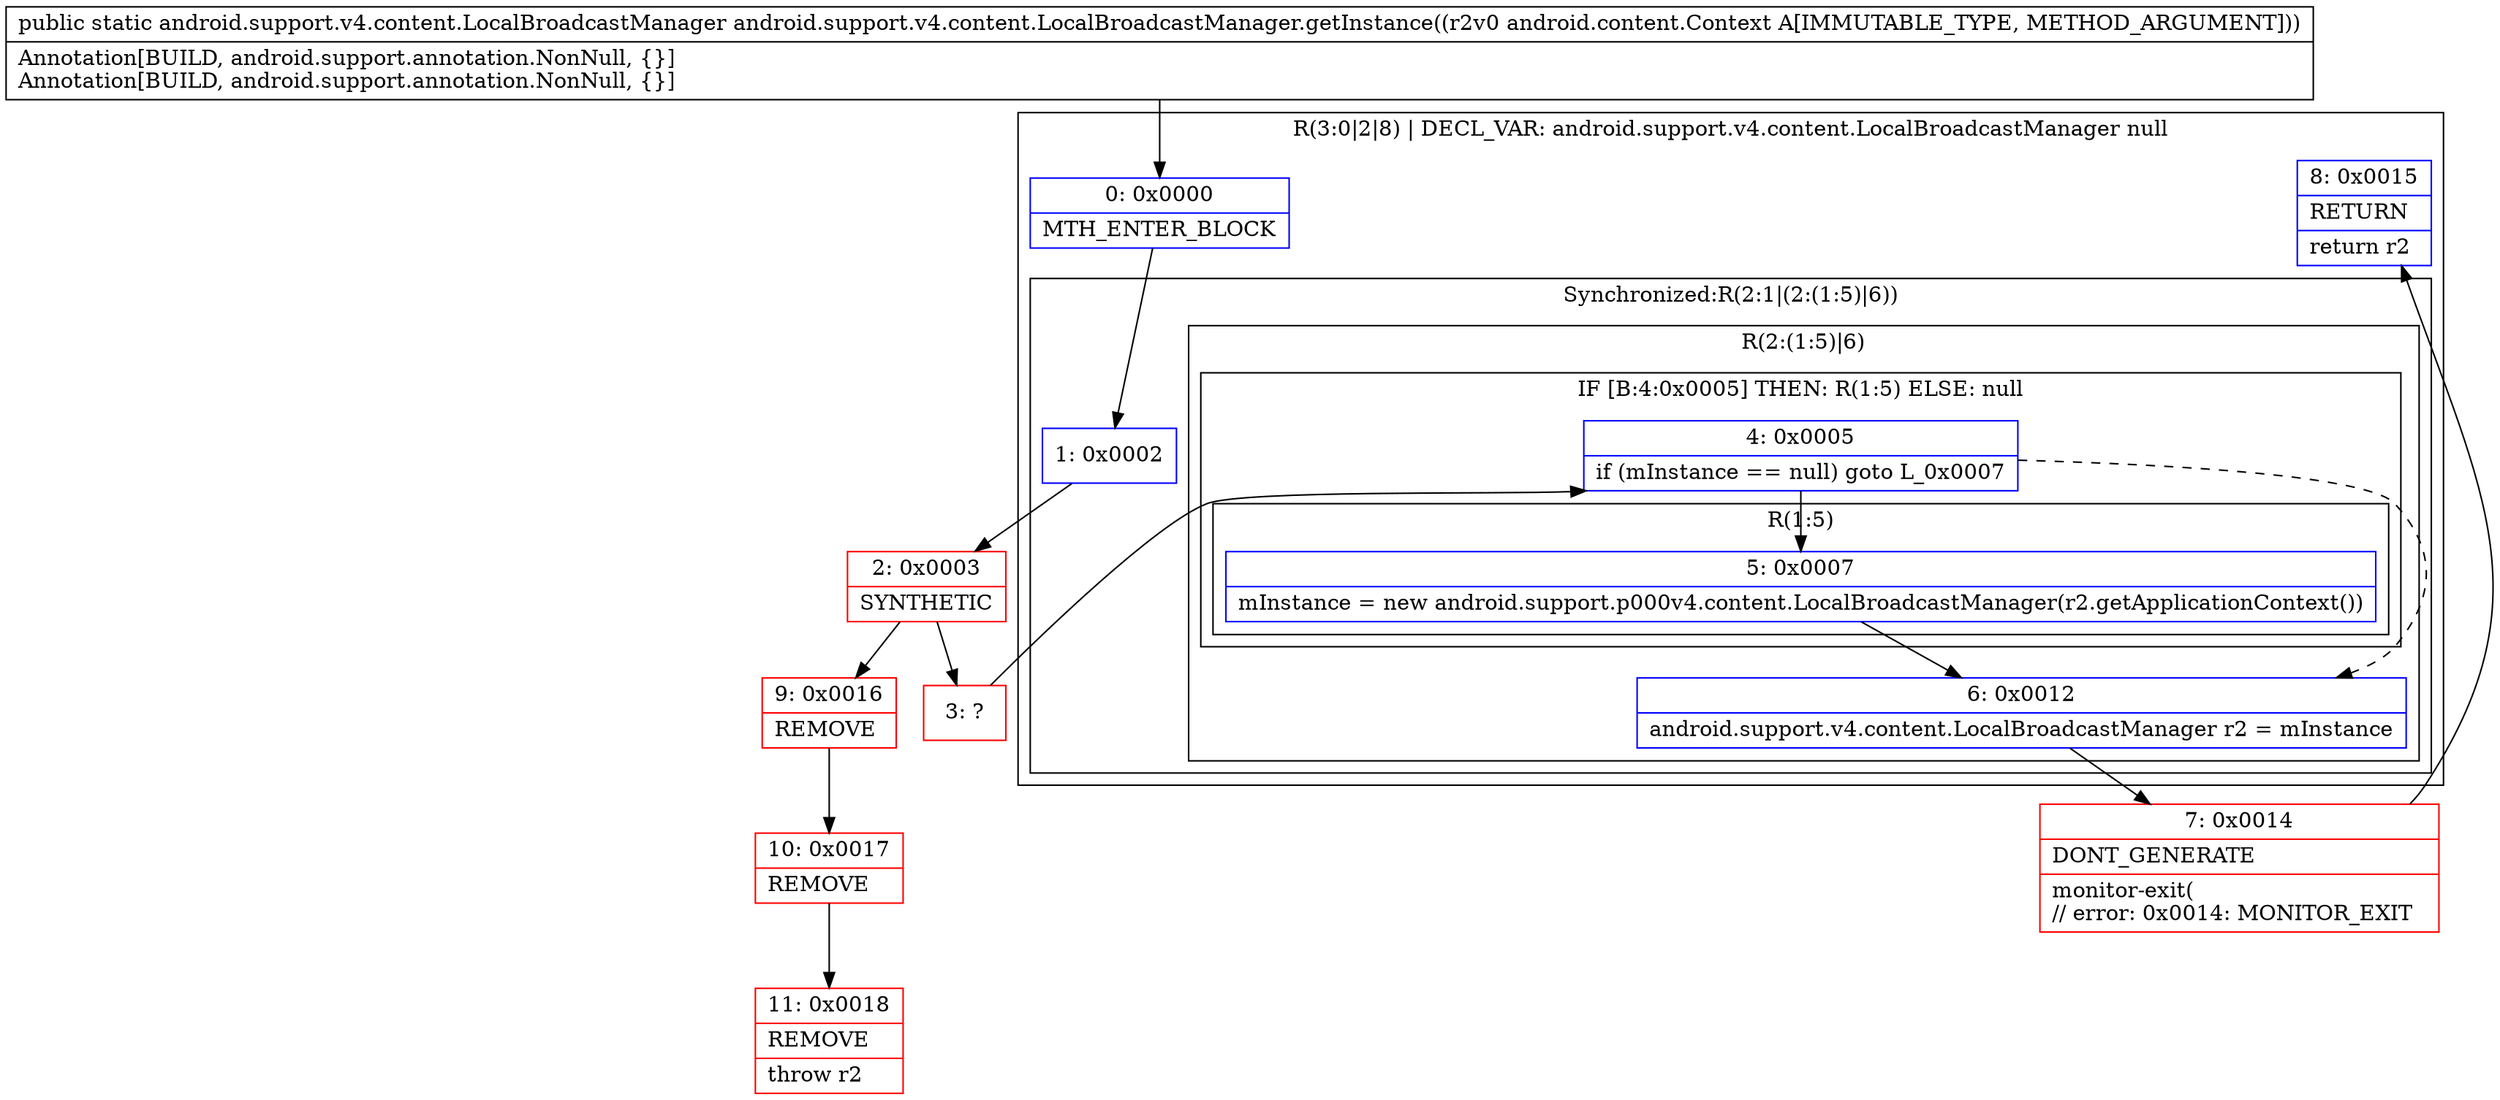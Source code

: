 digraph "CFG forandroid.support.v4.content.LocalBroadcastManager.getInstance(Landroid\/content\/Context;)Landroid\/support\/v4\/content\/LocalBroadcastManager;" {
subgraph cluster_Region_1938042441 {
label = "R(3:0|2|8) | DECL_VAR: android.support.v4.content.LocalBroadcastManager null\l";
node [shape=record,color=blue];
Node_0 [shape=record,label="{0\:\ 0x0000|MTH_ENTER_BLOCK\l}"];
subgraph cluster_SynchronizedRegion_279568559 {
label = "Synchronized:R(2:1|(2:(1:5)|6))";
node [shape=record,color=blue];
Node_1 [shape=record,label="{1\:\ 0x0002}"];
subgraph cluster_Region_1239401046 {
label = "R(2:(1:5)|6)";
node [shape=record,color=blue];
subgraph cluster_IfRegion_1707426042 {
label = "IF [B:4:0x0005] THEN: R(1:5) ELSE: null";
node [shape=record,color=blue];
Node_4 [shape=record,label="{4\:\ 0x0005|if (mInstance == null) goto L_0x0007\l}"];
subgraph cluster_Region_1247967138 {
label = "R(1:5)";
node [shape=record,color=blue];
Node_5 [shape=record,label="{5\:\ 0x0007|mInstance = new android.support.p000v4.content.LocalBroadcastManager(r2.getApplicationContext())\l}"];
}
}
Node_6 [shape=record,label="{6\:\ 0x0012|android.support.v4.content.LocalBroadcastManager r2 = mInstance\l}"];
}
}
Node_8 [shape=record,label="{8\:\ 0x0015|RETURN\l|return r2\l}"];
}
Node_2 [shape=record,color=red,label="{2\:\ 0x0003|SYNTHETIC\l}"];
Node_3 [shape=record,color=red,label="{3\:\ ?}"];
Node_7 [shape=record,color=red,label="{7\:\ 0x0014|DONT_GENERATE\l|monitor\-exit(\l\/\/ error: 0x0014: MONITOR_EXIT  \l}"];
Node_9 [shape=record,color=red,label="{9\:\ 0x0016|REMOVE\l}"];
Node_10 [shape=record,color=red,label="{10\:\ 0x0017|REMOVE\l}"];
Node_11 [shape=record,color=red,label="{11\:\ 0x0018|REMOVE\l|throw r2\l}"];
MethodNode[shape=record,label="{public static android.support.v4.content.LocalBroadcastManager android.support.v4.content.LocalBroadcastManager.getInstance((r2v0 android.content.Context A[IMMUTABLE_TYPE, METHOD_ARGUMENT]))  | Annotation[BUILD, android.support.annotation.NonNull, \{\}]\lAnnotation[BUILD, android.support.annotation.NonNull, \{\}]\l}"];
MethodNode -> Node_0;
Node_0 -> Node_1;
Node_1 -> Node_2;
Node_4 -> Node_5;
Node_4 -> Node_6[style=dashed];
Node_5 -> Node_6;
Node_6 -> Node_7;
Node_2 -> Node_3;
Node_2 -> Node_9;
Node_3 -> Node_4;
Node_7 -> Node_8;
Node_9 -> Node_10;
Node_10 -> Node_11;
}

